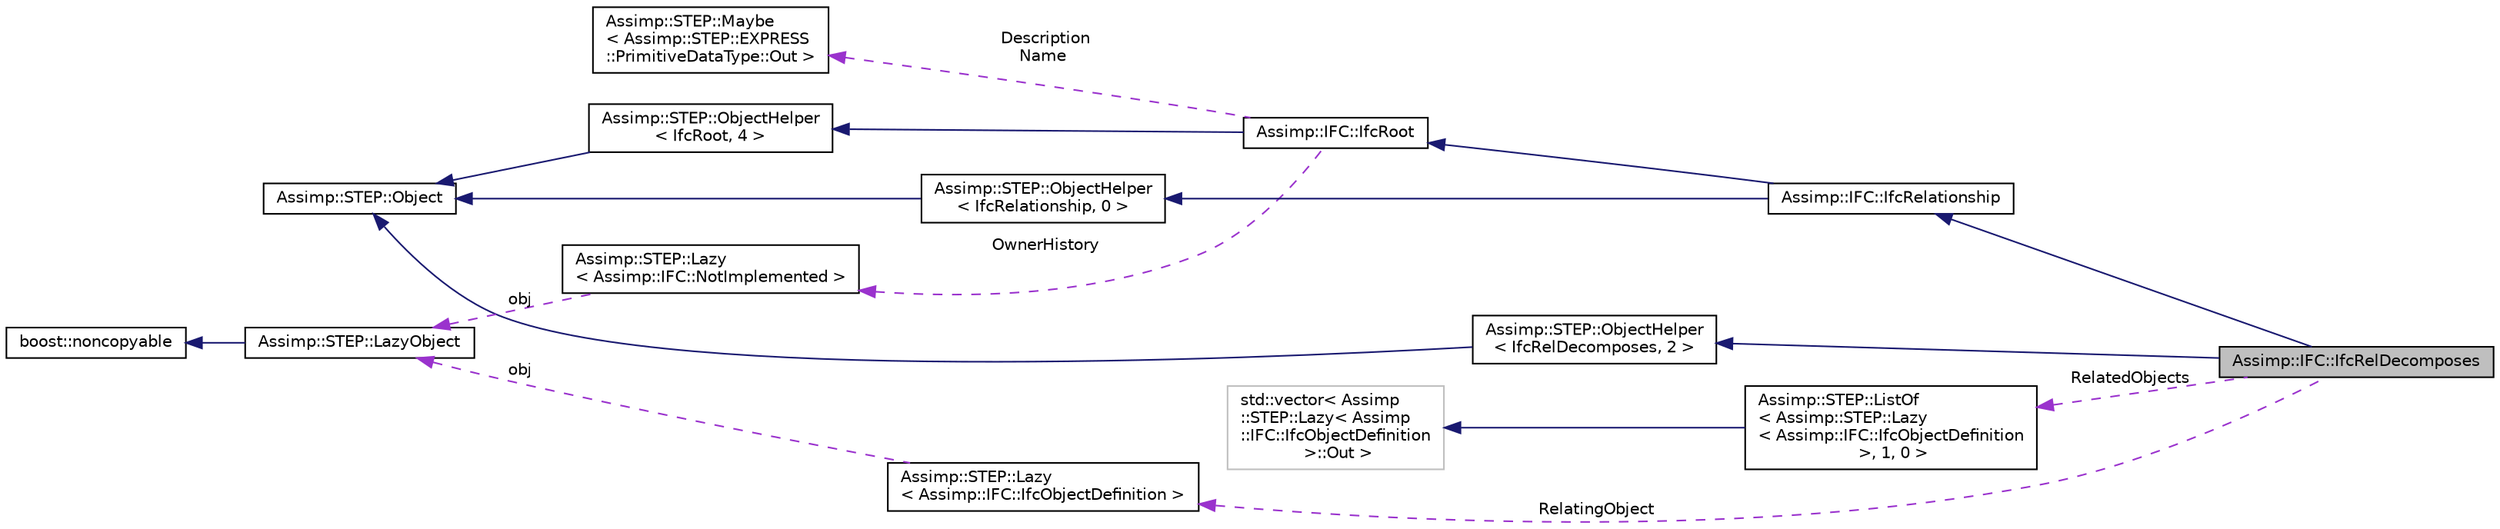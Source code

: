digraph "Assimp::IFC::IfcRelDecomposes"
{
  edge [fontname="Helvetica",fontsize="10",labelfontname="Helvetica",labelfontsize="10"];
  node [fontname="Helvetica",fontsize="10",shape=record];
  rankdir="LR";
  Node1 [label="Assimp::IFC::IfcRelDecomposes",height=0.2,width=0.4,color="black", fillcolor="grey75", style="filled", fontcolor="black"];
  Node2 -> Node1 [dir="back",color="midnightblue",fontsize="10",style="solid",fontname="Helvetica"];
  Node2 [label="Assimp::IFC::IfcRelationship",height=0.2,width=0.4,color="black", fillcolor="white", style="filled",URL="$struct_assimp_1_1_i_f_c_1_1_ifc_relationship.html"];
  Node3 -> Node2 [dir="back",color="midnightblue",fontsize="10",style="solid",fontname="Helvetica"];
  Node3 [label="Assimp::IFC::IfcRoot",height=0.2,width=0.4,color="black", fillcolor="white", style="filled",URL="$struct_assimp_1_1_i_f_c_1_1_ifc_root.html"];
  Node4 -> Node3 [dir="back",color="midnightblue",fontsize="10",style="solid",fontname="Helvetica"];
  Node4 [label="Assimp::STEP::ObjectHelper\l\< IfcRoot, 4 \>",height=0.2,width=0.4,color="black", fillcolor="white", style="filled",URL="$struct_assimp_1_1_s_t_e_p_1_1_object_helper.html"];
  Node5 -> Node4 [dir="back",color="midnightblue",fontsize="10",style="solid",fontname="Helvetica"];
  Node5 [label="Assimp::STEP::Object",height=0.2,width=0.4,color="black", fillcolor="white", style="filled",URL="$class_assimp_1_1_s_t_e_p_1_1_object.html"];
  Node6 -> Node3 [dir="back",color="darkorchid3",fontsize="10",style="dashed",label=" Description\nName" ,fontname="Helvetica"];
  Node6 [label="Assimp::STEP::Maybe\l\< Assimp::STEP::EXPRESS\l::PrimitiveDataType::Out \>",height=0.2,width=0.4,color="black", fillcolor="white", style="filled",URL="$struct_assimp_1_1_s_t_e_p_1_1_maybe.html"];
  Node7 -> Node3 [dir="back",color="darkorchid3",fontsize="10",style="dashed",label=" OwnerHistory" ,fontname="Helvetica"];
  Node7 [label="Assimp::STEP::Lazy\l\< Assimp::IFC::NotImplemented \>",height=0.2,width=0.4,color="black", fillcolor="white", style="filled",URL="$struct_assimp_1_1_s_t_e_p_1_1_lazy.html"];
  Node8 -> Node7 [dir="back",color="darkorchid3",fontsize="10",style="dashed",label=" obj" ,fontname="Helvetica"];
  Node8 [label="Assimp::STEP::LazyObject",height=0.2,width=0.4,color="black", fillcolor="white", style="filled",URL="$class_assimp_1_1_s_t_e_p_1_1_lazy_object.html"];
  Node9 -> Node8 [dir="back",color="midnightblue",fontsize="10",style="solid",fontname="Helvetica"];
  Node9 [label="boost::noncopyable",height=0.2,width=0.4,color="black", fillcolor="white", style="filled",URL="$classboost_1_1noncopyable___1_1noncopyable.html"];
  Node10 -> Node2 [dir="back",color="midnightblue",fontsize="10",style="solid",fontname="Helvetica"];
  Node10 [label="Assimp::STEP::ObjectHelper\l\< IfcRelationship, 0 \>",height=0.2,width=0.4,color="black", fillcolor="white", style="filled",URL="$struct_assimp_1_1_s_t_e_p_1_1_object_helper.html"];
  Node5 -> Node10 [dir="back",color="midnightblue",fontsize="10",style="solid",fontname="Helvetica"];
  Node11 -> Node1 [dir="back",color="midnightblue",fontsize="10",style="solid",fontname="Helvetica"];
  Node11 [label="Assimp::STEP::ObjectHelper\l\< IfcRelDecomposes, 2 \>",height=0.2,width=0.4,color="black", fillcolor="white", style="filled",URL="$struct_assimp_1_1_s_t_e_p_1_1_object_helper.html"];
  Node5 -> Node11 [dir="back",color="midnightblue",fontsize="10",style="solid",fontname="Helvetica"];
  Node12 -> Node1 [dir="back",color="darkorchid3",fontsize="10",style="dashed",label=" RelatedObjects" ,fontname="Helvetica"];
  Node12 [label="Assimp::STEP::ListOf\l\< Assimp::STEP::Lazy\l\< Assimp::IFC::IfcObjectDefinition\l \>, 1, 0 \>",height=0.2,width=0.4,color="black", fillcolor="white", style="filled",URL="$struct_assimp_1_1_s_t_e_p_1_1_list_of.html"];
  Node13 -> Node12 [dir="back",color="midnightblue",fontsize="10",style="solid",fontname="Helvetica"];
  Node13 [label="std::vector\< Assimp\l::STEP::Lazy\< Assimp\l::IFC::IfcObjectDefinition\l \>::Out \>",height=0.2,width=0.4,color="grey75", fillcolor="white", style="filled"];
  Node14 -> Node1 [dir="back",color="darkorchid3",fontsize="10",style="dashed",label=" RelatingObject" ,fontname="Helvetica"];
  Node14 [label="Assimp::STEP::Lazy\l\< Assimp::IFC::IfcObjectDefinition \>",height=0.2,width=0.4,color="black", fillcolor="white", style="filled",URL="$struct_assimp_1_1_s_t_e_p_1_1_lazy.html"];
  Node8 -> Node14 [dir="back",color="darkorchid3",fontsize="10",style="dashed",label=" obj" ,fontname="Helvetica"];
}
